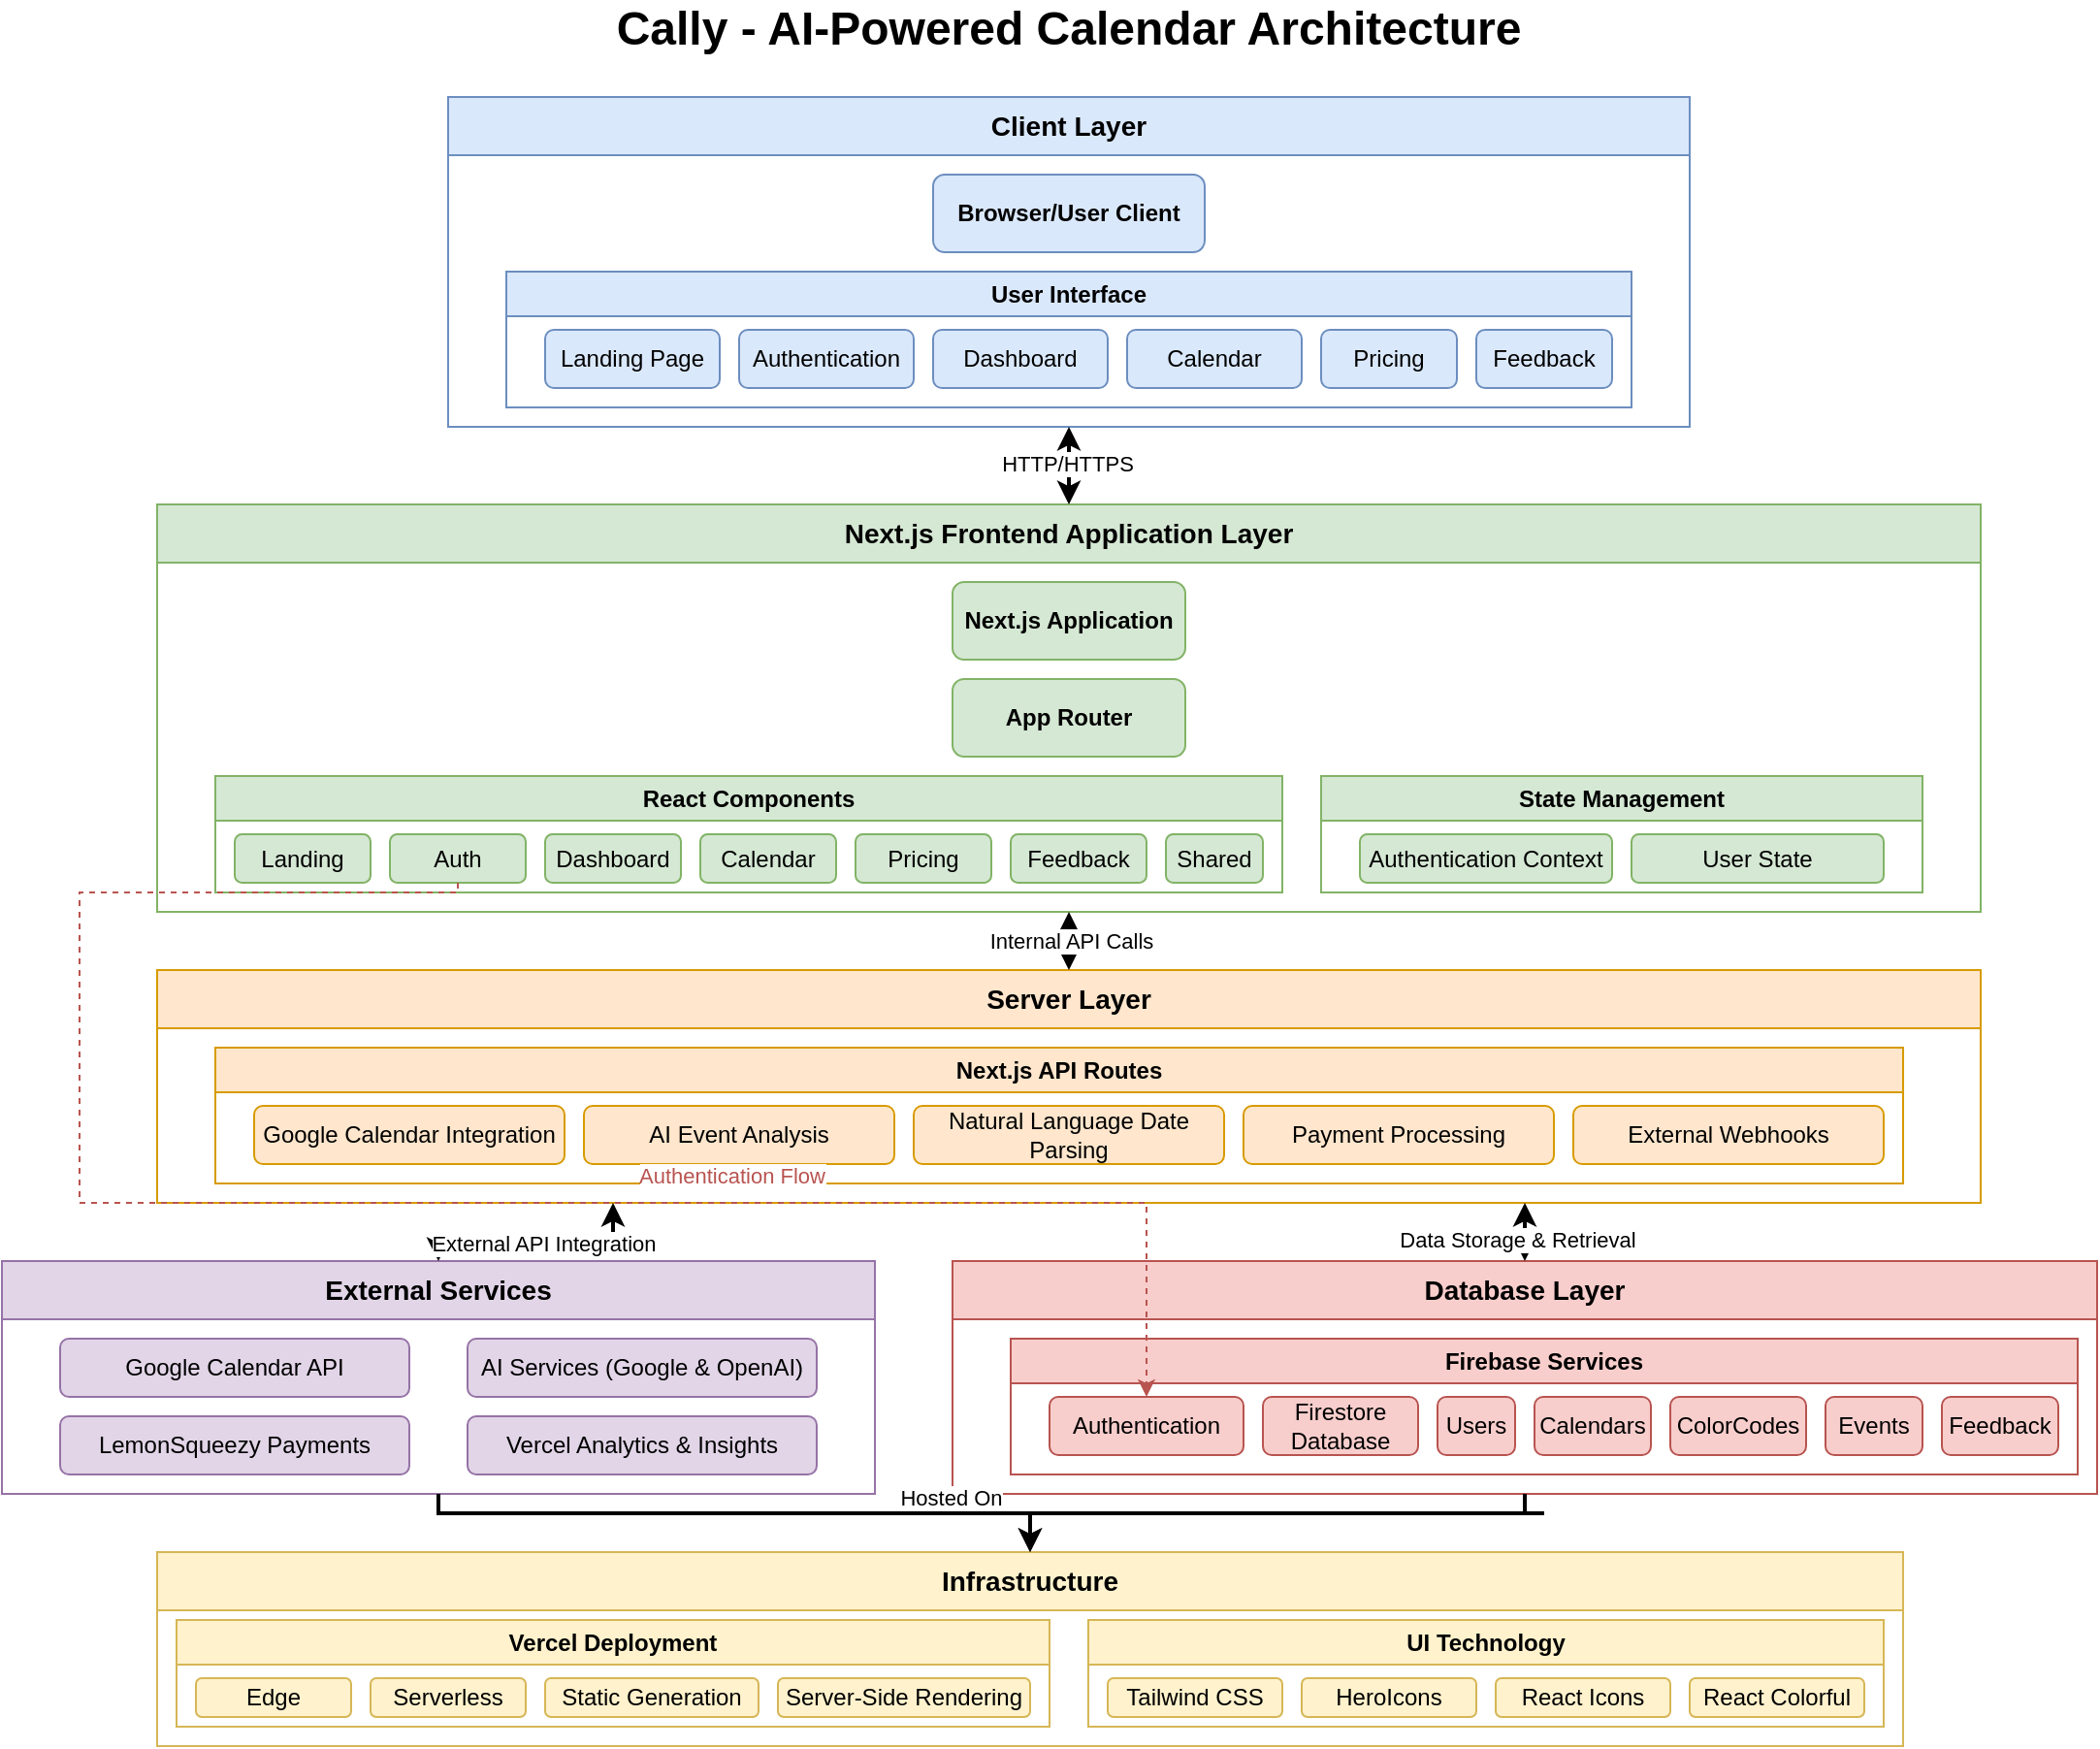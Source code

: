 <mxfile>
    <diagram name="Cally Architecture" id="architecture-diagram">
        <mxGraphModel dx="1536" dy="970" grid="1" gridSize="10" guides="1" tooltips="1" connect="1" arrows="1" fold="1" page="1" pageScale="1" pageWidth="1100" pageHeight="850" math="0" shadow="0">
            <root>
                <mxCell id="0"/>
                <mxCell id="1" parent="0"/>
                <mxCell id="title" value="Cally - AI-Powered Calendar Architecture" style="text;html=1;strokeColor=none;fillColor=none;align=center;verticalAlign=middle;whiteSpace=wrap;rounded=0;fontSize=24;fontStyle=1" parent="1" vertex="1">
                    <mxGeometry x="200" y="20" width="700" height="30" as="geometry"/>
                </mxCell>
                <mxCell id="client-layer" value="Client Layer" style="swimlane;whiteSpace=wrap;html=1;fillColor=#dae8fc;strokeColor=#6c8ebf;fontStyle=1;fontSize=14;startSize=30;" parent="1" vertex="1">
                    <mxGeometry x="230" y="70" width="640" height="170" as="geometry"/>
                </mxCell>
                <mxCell id="browser" value="Browser/User Client" style="rounded=1;whiteSpace=wrap;html=1;fillColor=#dae8fc;strokeColor=#6c8ebf;fontStyle=1" parent="client-layer" vertex="1">
                    <mxGeometry x="250" y="40" width="140" height="40" as="geometry"/>
                </mxCell>
                <mxCell id="user-interface" value="User Interface" style="swimlane;whiteSpace=wrap;html=1;fillColor=#dae8fc;strokeColor=#6c8ebf;" parent="client-layer" vertex="1">
                    <mxGeometry x="30" y="90" width="580" height="70" as="geometry"/>
                </mxCell>
                <mxCell id="landing-ui" value="Landing Page" style="rounded=1;whiteSpace=wrap;html=1;fillColor=#dae8fc;strokeColor=#6c8ebf;" parent="user-interface" vertex="1">
                    <mxGeometry x="20" y="30" width="90" height="30" as="geometry"/>
                </mxCell>
                <mxCell id="auth-ui" value="Authentication" style="rounded=1;whiteSpace=wrap;html=1;fillColor=#dae8fc;strokeColor=#6c8ebf;" parent="user-interface" vertex="1">
                    <mxGeometry x="120" y="30" width="90" height="30" as="geometry"/>
                </mxCell>
                <mxCell id="dashboard-ui" value="Dashboard" style="rounded=1;whiteSpace=wrap;html=1;fillColor=#dae8fc;strokeColor=#6c8ebf;" parent="user-interface" vertex="1">
                    <mxGeometry x="220" y="30" width="90" height="30" as="geometry"/>
                </mxCell>
                <mxCell id="calendar-ui" value="Calendar" style="rounded=1;whiteSpace=wrap;html=1;fillColor=#dae8fc;strokeColor=#6c8ebf;" parent="user-interface" vertex="1">
                    <mxGeometry x="320" y="30" width="90" height="30" as="geometry"/>
                </mxCell>
                <mxCell id="pricing-ui" value="Pricing" style="rounded=1;whiteSpace=wrap;html=1;fillColor=#dae8fc;strokeColor=#6c8ebf;" parent="user-interface" vertex="1">
                    <mxGeometry x="420" y="30" width="70" height="30" as="geometry"/>
                </mxCell>
                <mxCell id="feedback-ui" value="Feedback" style="rounded=1;whiteSpace=wrap;html=1;fillColor=#dae8fc;strokeColor=#6c8ebf;" parent="user-interface" vertex="1">
                    <mxGeometry x="500" y="30" width="70" height="30" as="geometry"/>
                </mxCell>
                <mxCell id="frontend-layer" value="Next.js Frontend Application Layer" style="swimlane;whiteSpace=wrap;html=1;fillColor=#d5e8d4;strokeColor=#82b366;fontStyle=1;fontSize=14;startSize=30;" parent="1" vertex="1">
                    <mxGeometry x="80" y="280" width="940" height="210" as="geometry"/>
                </mxCell>
                <mxCell id="next-app" value="Next.js Application" style="rounded=1;whiteSpace=wrap;html=1;fillColor=#d5e8d4;strokeColor=#82b366;fontStyle=1" parent="frontend-layer" vertex="1">
                    <mxGeometry x="410" y="40" width="120" height="40" as="geometry"/>
                </mxCell>
                <mxCell id="app-router" value="App Router" style="rounded=1;whiteSpace=wrap;html=1;fillColor=#d5e8d4;strokeColor=#82b366;fontStyle=1" parent="frontend-layer" vertex="1">
                    <mxGeometry x="410" y="90" width="120" height="40" as="geometry"/>
                </mxCell>
                <mxCell id="components" value="React Components" style="swimlane;whiteSpace=wrap;html=1;fillColor=#d5e8d4;strokeColor=#82b366;" parent="frontend-layer" vertex="1">
                    <mxGeometry x="30" y="140" width="550" height="60" as="geometry"/>
                </mxCell>
                <mxCell id="landing-components" value="Landing" style="rounded=1;whiteSpace=wrap;html=1;fillColor=#d5e8d4;strokeColor=#82b366;" parent="components" vertex="1">
                    <mxGeometry x="10" y="30" width="70" height="25" as="geometry"/>
                </mxCell>
                <mxCell id="auth-components" value="Auth" style="rounded=1;whiteSpace=wrap;html=1;fillColor=#d5e8d4;strokeColor=#82b366;" parent="components" vertex="1">
                    <mxGeometry x="90" y="30" width="70" height="25" as="geometry"/>
                </mxCell>
                <mxCell id="dashboard-components" value="Dashboard" style="rounded=1;whiteSpace=wrap;html=1;fillColor=#d5e8d4;strokeColor=#82b366;" parent="components" vertex="1">
                    <mxGeometry x="170" y="30" width="70" height="25" as="geometry"/>
                </mxCell>
                <mxCell id="calendar-components" value="Calendar" style="rounded=1;whiteSpace=wrap;html=1;fillColor=#d5e8d4;strokeColor=#82b366;" parent="components" vertex="1">
                    <mxGeometry x="250" y="30" width="70" height="25" as="geometry"/>
                </mxCell>
                <mxCell id="pricing-components" value="Pricing" style="rounded=1;whiteSpace=wrap;html=1;fillColor=#d5e8d4;strokeColor=#82b366;" parent="components" vertex="1">
                    <mxGeometry x="330" y="30" width="70" height="25" as="geometry"/>
                </mxCell>
                <mxCell id="feedback-components" value="Feedback" style="rounded=1;whiteSpace=wrap;html=1;fillColor=#d5e8d4;strokeColor=#82b366;" parent="components" vertex="1">
                    <mxGeometry x="410" y="30" width="70" height="25" as="geometry"/>
                </mxCell>
                <mxCell id="shared-components" value="Shared" style="rounded=1;whiteSpace=wrap;html=1;fillColor=#d5e8d4;strokeColor=#82b366;" parent="components" vertex="1">
                    <mxGeometry x="490" y="30" width="50" height="25" as="geometry"/>
                </mxCell>
                <mxCell id="state-management" value="State Management" style="swimlane;whiteSpace=wrap;html=1;fillColor=#d5e8d4;strokeColor=#82b366;" parent="frontend-layer" vertex="1">
                    <mxGeometry x="600" y="140" width="310" height="60" as="geometry"/>
                </mxCell>
                <mxCell id="auth-context" value="Authentication Context" style="rounded=1;whiteSpace=wrap;html=1;fillColor=#d5e8d4;strokeColor=#82b366;" parent="state-management" vertex="1">
                    <mxGeometry x="20" y="30" width="130" height="25" as="geometry"/>
                </mxCell>
                <mxCell id="user-state" value="User State" style="rounded=1;whiteSpace=wrap;html=1;fillColor=#d5e8d4;strokeColor=#82b366;" parent="state-management" vertex="1">
                    <mxGeometry x="160" y="30" width="130" height="25" as="geometry"/>
                </mxCell>
                <mxCell id="server-layer" value="Server Layer" style="swimlane;whiteSpace=wrap;html=1;fillColor=#ffe6cc;strokeColor=#d79b00;fontStyle=1;fontSize=14;startSize=30;" parent="1" vertex="1">
                    <mxGeometry x="80" y="520" width="940" height="120" as="geometry"/>
                </mxCell>
                <mxCell id="api-layer" value="Next.js API Routes" style="swimlane;whiteSpace=wrap;html=1;fillColor=#ffe6cc;strokeColor=#d79b00;" parent="server-layer" vertex="1">
                    <mxGeometry x="30" y="40" width="870" height="70" as="geometry"/>
                </mxCell>
                <mxCell id="google-calendar-api" value="Google Calendar Integration" style="rounded=1;whiteSpace=wrap;html=1;fillColor=#ffe6cc;strokeColor=#d79b00;" parent="api-layer" vertex="1">
                    <mxGeometry x="20" y="30" width="160" height="30" as="geometry"/>
                </mxCell>
                <mxCell id="analyze-event-api" value="AI Event Analysis" style="rounded=1;whiteSpace=wrap;html=1;fillColor=#ffe6cc;strokeColor=#d79b00;" parent="api-layer" vertex="1">
                    <mxGeometry x="190" y="30" width="160" height="30" as="geometry"/>
                </mxCell>
                <mxCell id="parse-date-api" value="Natural Language Date Parsing" style="rounded=1;whiteSpace=wrap;html=1;fillColor=#ffe6cc;strokeColor=#d79b00;" parent="api-layer" vertex="1">
                    <mxGeometry x="360" y="30" width="160" height="30" as="geometry"/>
                </mxCell>
                <mxCell id="lemonsqueezy-api" value="Payment Processing" style="rounded=1;whiteSpace=wrap;html=1;fillColor=#ffe6cc;strokeColor=#d79b00;" parent="api-layer" vertex="1">
                    <mxGeometry x="530" y="30" width="160" height="30" as="geometry"/>
                </mxCell>
                <mxCell id="webhook-api" value="External Webhooks" style="rounded=1;whiteSpace=wrap;html=1;fillColor=#ffe6cc;strokeColor=#d79b00;" parent="api-layer" vertex="1">
                    <mxGeometry x="700" y="30" width="160" height="30" as="geometry"/>
                </mxCell>
                <mxCell id="external-services" value="External Services" style="swimlane;whiteSpace=wrap;html=1;fillColor=#e1d5e7;strokeColor=#9673a6;fontStyle=1;fontSize=14;startSize=30;" parent="1" vertex="1">
                    <mxGeometry y="670" width="450" height="120" as="geometry"/>
                </mxCell>
                <mxCell id="google-calendar" value="Google Calendar API" style="rounded=1;whiteSpace=wrap;html=1;fillColor=#e1d5e7;strokeColor=#9673a6;" parent="external-services" vertex="1">
                    <mxGeometry x="30" y="40" width="180" height="30" as="geometry"/>
                </mxCell>
                <mxCell id="ai-services" value="AI Services (Google &amp; OpenAI)" style="rounded=1;whiteSpace=wrap;html=1;fillColor=#e1d5e7;strokeColor=#9673a6;" parent="external-services" vertex="1">
                    <mxGeometry x="240" y="40" width="180" height="30" as="geometry"/>
                </mxCell>
                <mxCell id="lemon-squeezy" value="LemonSqueezy Payments" style="rounded=1;whiteSpace=wrap;html=1;fillColor=#e1d5e7;strokeColor=#9673a6;" parent="external-services" vertex="1">
                    <mxGeometry x="30" y="80" width="180" height="30" as="geometry"/>
                </mxCell>
                <mxCell id="analytics" value="Vercel Analytics &amp; Insights" style="rounded=1;whiteSpace=wrap;html=1;fillColor=#e1d5e7;strokeColor=#9673a6;" parent="external-services" vertex="1">
                    <mxGeometry x="240" y="80" width="180" height="30" as="geometry"/>
                </mxCell>
                <mxCell id="database-layer" value="Database Layer" style="swimlane;whiteSpace=wrap;html=1;fillColor=#f8cecc;strokeColor=#b85450;fontStyle=1;fontSize=14;startSize=30;" parent="1" vertex="1">
                    <mxGeometry x="490" y="670" width="590" height="120" as="geometry"/>
                </mxCell>
                <mxCell id="firebase-services" value="Firebase Services" style="swimlane;whiteSpace=wrap;html=1;fillColor=#f8cecc;strokeColor=#b85450;" parent="database-layer" vertex="1">
                    <mxGeometry x="30" y="40" width="550" height="70" as="geometry"/>
                </mxCell>
                <mxCell id="firebase-auth" value="Authentication" style="rounded=1;whiteSpace=wrap;html=1;fillColor=#f8cecc;strokeColor=#b85450;" parent="firebase-services" vertex="1">
                    <mxGeometry x="20" y="30" width="100" height="30" as="geometry"/>
                </mxCell>
                <mxCell id="firestore" value="Firestore Database" style="rounded=1;whiteSpace=wrap;html=1;fillColor=#f8cecc;strokeColor=#b85450;" parent="firebase-services" vertex="1">
                    <mxGeometry x="130" y="30" width="80" height="30" as="geometry"/>
                </mxCell>
                <mxCell id="users-collection" value="Users" style="rounded=1;whiteSpace=wrap;html=1;fillColor=#f8cecc;strokeColor=#b85450;" parent="firebase-services" vertex="1">
                    <mxGeometry x="220" y="30" width="40" height="30" as="geometry"/>
                </mxCell>
                <mxCell id="calendars-collection" value="Calendars" style="rounded=1;whiteSpace=wrap;html=1;fillColor=#f8cecc;strokeColor=#b85450;" parent="firebase-services" vertex="1">
                    <mxGeometry x="270" y="30" width="60" height="30" as="geometry"/>
                </mxCell>
                <mxCell id="colorcodes-collection" value="ColorCodes" style="rounded=1;whiteSpace=wrap;html=1;fillColor=#f8cecc;strokeColor=#b85450;" parent="firebase-services" vertex="1">
                    <mxGeometry x="340" y="30" width="70" height="30" as="geometry"/>
                </mxCell>
                <mxCell id="4" value="Events" style="rounded=1;whiteSpace=wrap;html=1;fillColor=#f8cecc;strokeColor=#b85450;" vertex="1" parent="firebase-services">
                    <mxGeometry x="420" y="30" width="50" height="30" as="geometry"/>
                </mxCell>
                <mxCell id="12" value="Feedback" style="rounded=1;whiteSpace=wrap;html=1;fillColor=#f8cecc;strokeColor=#b85450;" vertex="1" parent="firebase-services">
                    <mxGeometry x="480" y="30" width="60" height="30" as="geometry"/>
                </mxCell>
                <mxCell id="infrastructure" value="Infrastructure" style="swimlane;whiteSpace=wrap;html=1;fillColor=#fff2cc;strokeColor=#d6b656;fontStyle=1;fontSize=14;startSize=30;" parent="1" vertex="1">
                    <mxGeometry x="80" y="820" width="900" height="100" as="geometry"/>
                </mxCell>
                <mxCell id="deployment" value="Vercel Deployment" style="swimlane;whiteSpace=wrap;html=1;fillColor=#fff2cc;strokeColor=#d6b656;" parent="infrastructure" vertex="1">
                    <mxGeometry x="10" y="35" width="450" height="55" as="geometry"/>
                </mxCell>
                <mxCell id="edge-function" value="Edge" style="rounded=1;whiteSpace=wrap;html=1;fillColor=#fff2cc;strokeColor=#d6b656;" parent="deployment" vertex="1">
                    <mxGeometry x="10" y="30" width="80" height="20" as="geometry"/>
                </mxCell>
                <mxCell id="serverless-function" value="Serverless" style="rounded=1;whiteSpace=wrap;html=1;fillColor=#fff2cc;strokeColor=#d6b656;" parent="deployment" vertex="1">
                    <mxGeometry x="100" y="30" width="80" height="20" as="geometry"/>
                </mxCell>
                <mxCell id="static-generation" value="Static Generation" style="rounded=1;whiteSpace=wrap;html=1;fillColor=#fff2cc;strokeColor=#d6b656;" parent="deployment" vertex="1">
                    <mxGeometry x="190" y="30" width="110" height="20" as="geometry"/>
                </mxCell>
                <mxCell id="server-rendering" value="Server-Side Rendering" style="rounded=1;whiteSpace=wrap;html=1;fillColor=#fff2cc;strokeColor=#d6b656;" parent="deployment" vertex="1">
                    <mxGeometry x="310" y="30" width="130" height="20" as="geometry"/>
                </mxCell>
                <mxCell id="styling" value="UI Technology" style="swimlane;whiteSpace=wrap;html=1;fillColor=#fff2cc;strokeColor=#d6b656;" parent="infrastructure" vertex="1">
                    <mxGeometry x="480" y="35" width="410" height="55" as="geometry"/>
                </mxCell>
                <mxCell id="tailwind" value="Tailwind CSS" style="rounded=1;whiteSpace=wrap;html=1;fillColor=#fff2cc;strokeColor=#d6b656;" parent="styling" vertex="1">
                    <mxGeometry x="10" y="30" width="90" height="20" as="geometry"/>
                </mxCell>
                <mxCell id="heroicons" value="HeroIcons" style="rounded=1;whiteSpace=wrap;html=1;fillColor=#fff2cc;strokeColor=#d6b656;" parent="styling" vertex="1">
                    <mxGeometry x="110" y="30" width="90" height="20" as="geometry"/>
                </mxCell>
                <mxCell id="reacticons" value="React Icons" style="rounded=1;whiteSpace=wrap;html=1;fillColor=#fff2cc;strokeColor=#d6b656;" parent="styling" vertex="1">
                    <mxGeometry x="210" y="30" width="90" height="20" as="geometry"/>
                </mxCell>
                <mxCell id="reactcolorful" value="React Colorful" style="rounded=1;whiteSpace=wrap;html=1;fillColor=#fff2cc;strokeColor=#d6b656;" parent="styling" vertex="1">
                    <mxGeometry x="310" y="30" width="90" height="20" as="geometry"/>
                </mxCell>
                <mxCell id="client-to-frontend" style="edgeStyle=orthogonalEdgeStyle;rounded=0;orthogonalLoop=1;jettySize=auto;html=1;exitX=0.5;exitY=1;exitDx=0;exitDy=0;entryX=0.5;entryY=0;entryDx=0;entryDy=0;strokeWidth=2;startArrow=classic;startFill=1;" parent="1" source="client-layer" target="frontend-layer" edge="1">
                    <mxGeometry relative="1" as="geometry">
                        <Array as="points">
                            <mxPoint x="550" y="250"/>
                            <mxPoint x="550" y="250"/>
                        </Array>
                    </mxGeometry>
                </mxCell>
                <mxCell id="client-to-frontend-label" value="HTTP/HTTPS" style="edgeLabel;html=1;align=center;verticalAlign=middle;resizable=0;points=[];" parent="client-to-frontend" connectable="0" vertex="1">
                    <mxGeometry x="-0.067" y="-1" relative="1" as="geometry">
                        <mxPoint as="offset"/>
                    </mxGeometry>
                </mxCell>
                <mxCell id="frontend-to-server" style="edgeStyle=orthogonalEdgeStyle;rounded=0;orthogonalLoop=1;jettySize=auto;html=1;exitX=0.5;exitY=1;exitDx=0;exitDy=0;entryX=0.5;entryY=0;entryDx=0;entryDy=0;strokeWidth=2;startArrow=classic;startFill=1;" parent="1" target="server-layer" edge="1">
                    <mxGeometry relative="1" as="geometry">
                        <mxPoint x="550" y="490" as="sourcePoint"/>
                    </mxGeometry>
                </mxCell>
                <mxCell id="frontend-to-server-label" value="Internal API Calls" style="edgeLabel;html=1;align=center;verticalAlign=middle;resizable=0;points=[];" parent="frontend-to-server" connectable="0" vertex="1">
                    <mxGeometry x="-0.033" y="1" relative="1" as="geometry">
                        <mxPoint as="offset"/>
                    </mxGeometry>
                </mxCell>
                <mxCell id="server-to-external" style="edgeStyle=orthogonalEdgeStyle;rounded=0;orthogonalLoop=1;jettySize=auto;html=1;exitX=0.25;exitY=1;exitDx=0;exitDy=0;entryX=0.5;entryY=0;entryDx=0;entryDy=0;strokeWidth=2;startArrow=classic;startFill=1;" parent="1" source="server-layer" target="external-services" edge="1">
                    <mxGeometry relative="1" as="geometry"/>
                </mxCell>
                <mxCell id="server-to-external-label" value="External API Integration" style="edgeLabel;html=1;align=center;verticalAlign=middle;resizable=0;points=[];" parent="server-to-external" connectable="0" vertex="1">
                    <mxGeometry x="-0.033" y="-2" relative="1" as="geometry">
                        <mxPoint x="2" y="3" as="offset"/>
                    </mxGeometry>
                </mxCell>
                <mxCell id="server-to-database" style="edgeStyle=orthogonalEdgeStyle;rounded=0;orthogonalLoop=1;jettySize=auto;html=1;exitX=0.75;exitY=1;exitDx=0;exitDy=0;entryX=0.5;entryY=0;entryDx=0;entryDy=0;strokeWidth=2;startArrow=classic;startFill=1;" parent="1" source="server-layer" target="database-layer" edge="1">
                    <mxGeometry relative="1" as="geometry"/>
                </mxCell>
                <mxCell id="server-to-database-label" value="Data Storage &amp; Retrieval" style="edgeLabel;html=1;align=center;verticalAlign=middle;resizable=0;points=[];" parent="server-to-database" connectable="0" vertex="1">
                    <mxGeometry x="0.033" y="-2" relative="1" as="geometry">
                        <mxPoint x="-2" y="3" as="offset"/>
                    </mxGeometry>
                </mxCell>
                <mxCell id="layers-to-infrastructure" style="edgeStyle=orthogonalEdgeStyle;rounded=0;orthogonalLoop=1;jettySize=auto;html=1;exitX=0.5;exitY=1;exitDx=0;exitDy=0;entryX=0.5;entryY=0;entryDx=0;entryDy=0;strokeWidth=2;" parent="1" source="database-layer" target="infrastructure" edge="1">
                    <mxGeometry relative="1" as="geometry">
                        <Array as="points">
                            <mxPoint x="795" y="800"/>
                            <mxPoint x="550" y="800"/>
                        </Array>
                    </mxGeometry>
                </mxCell>
                <mxCell id="external-to-infrastructure" style="edgeStyle=orthogonalEdgeStyle;rounded=0;orthogonalLoop=1;jettySize=auto;html=1;exitX=0.5;exitY=1;exitDx=0;exitDy=0;entryX=0.5;entryY=0;entryDx=0;entryDy=0;strokeWidth=2;" parent="1" source="external-services" target="infrastructure" edge="1">
                    <mxGeometry relative="1" as="geometry">
                        <Array as="points">
                            <mxPoint x="305" y="800"/>
                            <mxPoint x="550" y="800"/>
                        </Array>
                    </mxGeometry>
                </mxCell>
                <mxCell id="infrastructure-label" value="Hosted On" style="edgeLabel;html=1;align=center;verticalAlign=middle;resizable=0;points=[];" parent="external-to-infrastructure" connectable="0" vertex="1">
                    <mxGeometry x="0.614" y="-2" relative="1" as="geometry">
                        <mxPoint x="3" y="-10" as="offset"/>
                    </mxGeometry>
                </mxCell>
                <mxCell id="auth-to-firebase" style="edgeStyle=orthogonalEdgeStyle;rounded=0;orthogonalLoop=1;jettySize=auto;html=1;exitX=0.5;exitY=1;exitDx=0;exitDy=0;entryX=0.5;entryY=0;entryDx=0;entryDy=0;dashed=1;strokeWidth=1;fillColor=#f8cecc;strokeColor=#b85450;" parent="1" source="auth-components" target="firebase-auth" edge="1">
                    <mxGeometry relative="1" as="geometry">
                        <Array as="points">
                            <mxPoint x="195" y="480"/>
                            <mxPoint x="40" y="480"/>
                            <mxPoint x="40" y="640"/>
                            <mxPoint x="650" y="640"/>
                        </Array>
                    </mxGeometry>
                </mxCell>
                <mxCell id="auth-flow-label" value="Authentication Flow" style="edgeLabel;html=1;align=center;verticalAlign=middle;resizable=0;points=[];fontColor=#B85450;" parent="auth-to-firebase" connectable="0" vertex="1">
                    <mxGeometry x="0.2" y="2" relative="1" as="geometry">
                        <mxPoint x="90" y="-12" as="offset"/>
                    </mxGeometry>
                </mxCell>
            </root>
        </mxGraphModel>
    </diagram>
</mxfile>